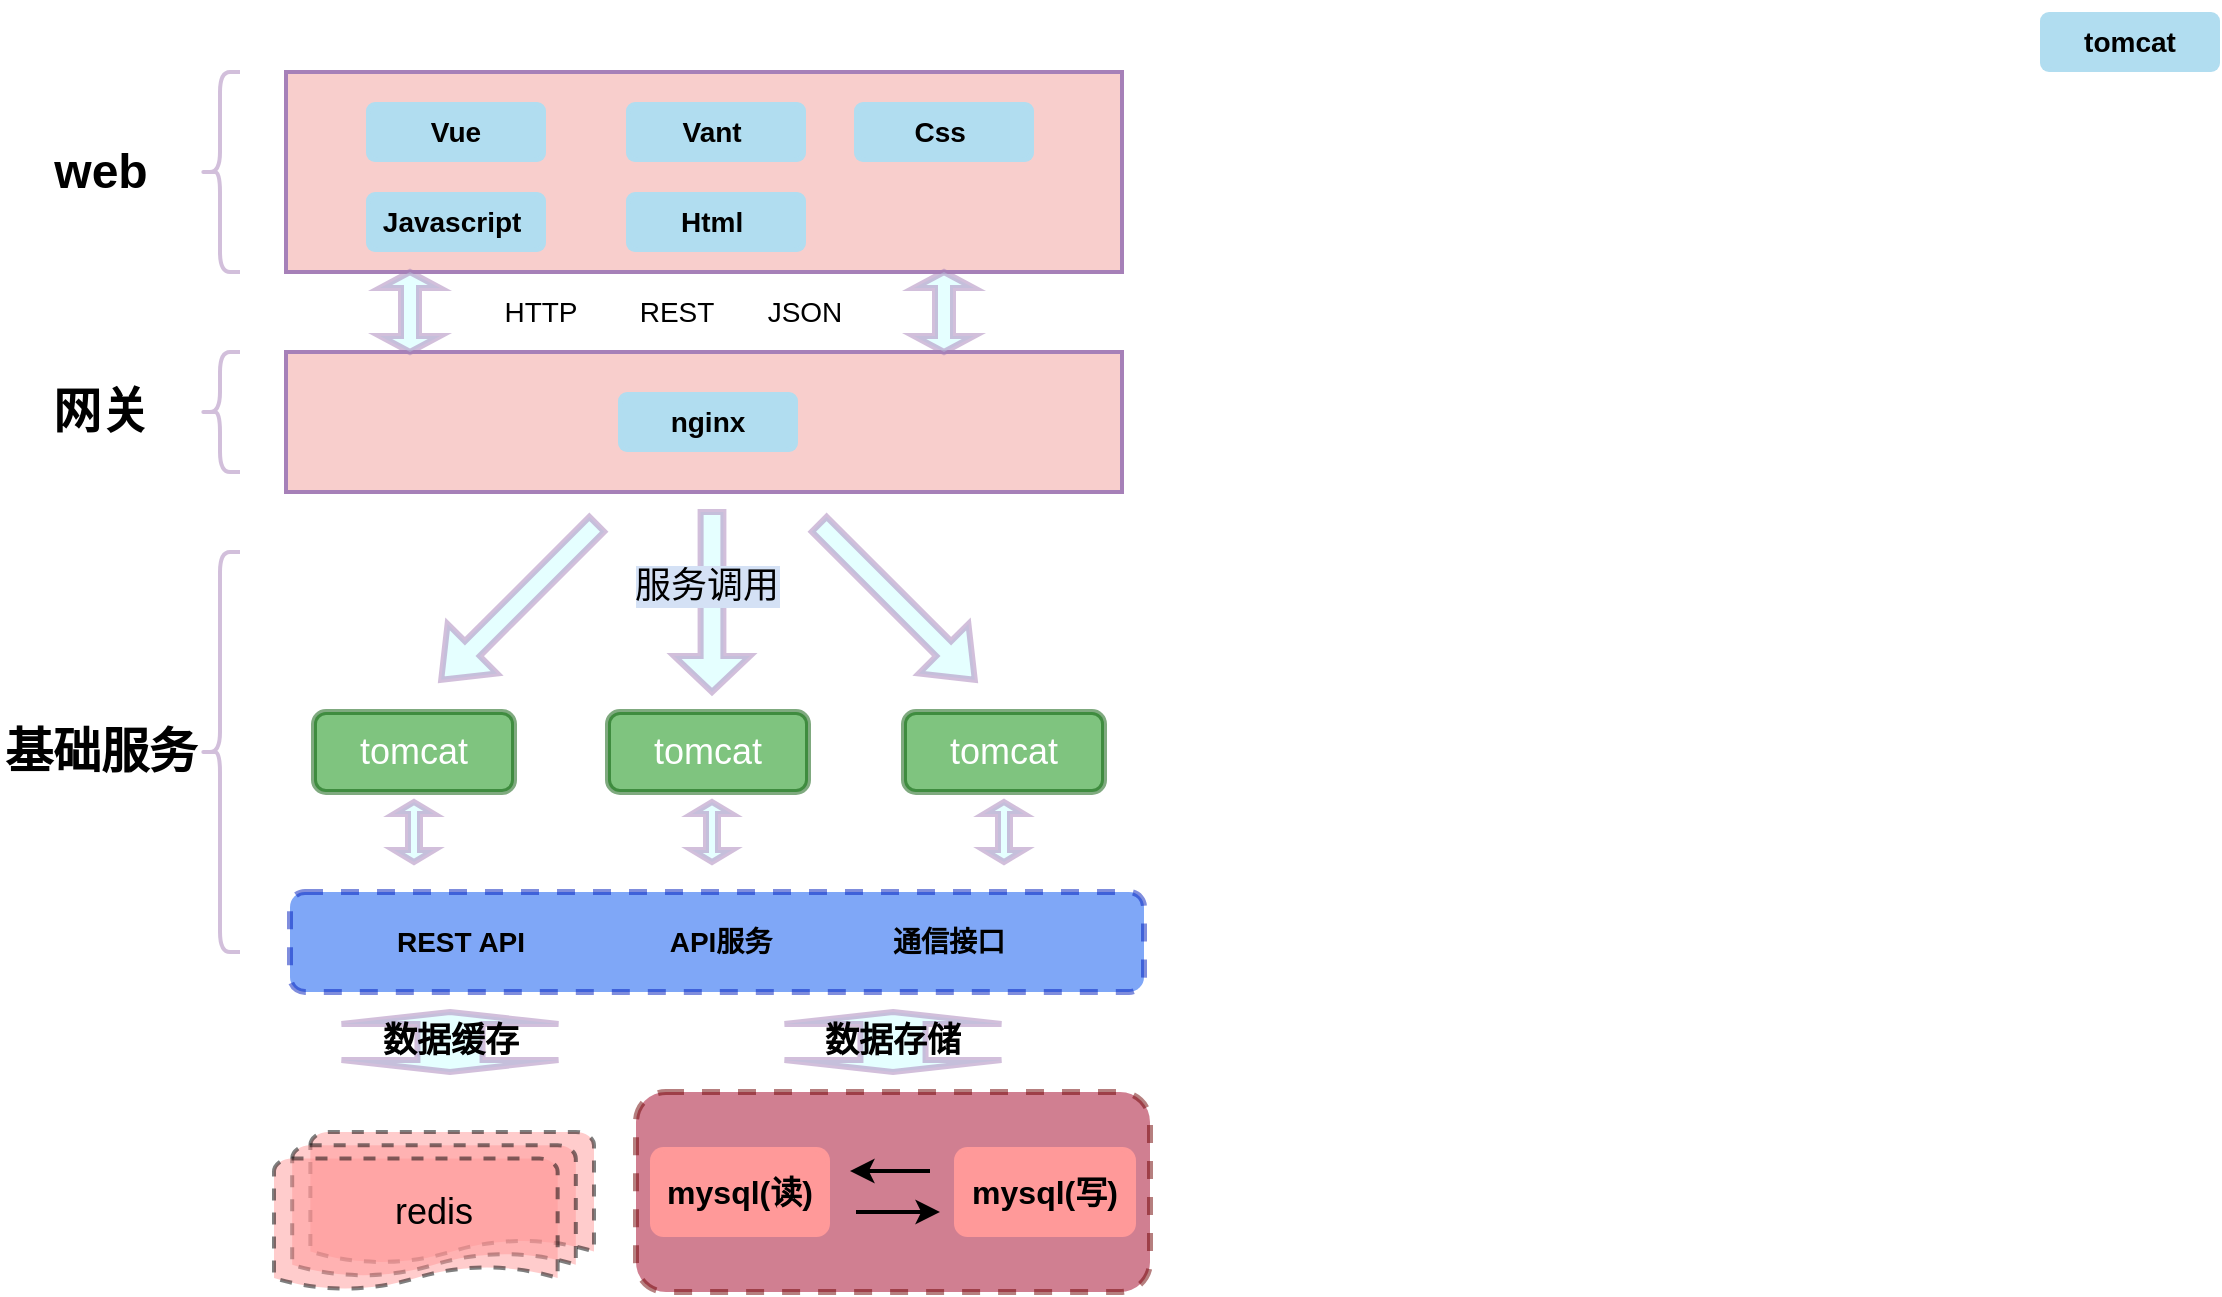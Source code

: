 <mxfile version="14.5.0" type="github">
  <diagram id="fF6jGuptELLj6VETJ0Il" name="Page-1">
    <mxGraphModel dx="2062" dy="1068" grid="1" gridSize="10" guides="1" tooltips="1" connect="1" arrows="1" fold="1" page="1" pageScale="1" pageWidth="827" pageHeight="1169" math="0" shadow="0">
      <root>
        <mxCell id="0" />
        <mxCell id="1" parent="0" />
        <mxCell id="v0H7swZob4GdSyBgyEq5-1" value="" style="rounded=0;whiteSpace=wrap;html=1;fillColor=#f8cecc;strokeWidth=2;strokeColor=#A680B8;" vertex="1" parent="1">
          <mxGeometry x="203" y="160" width="418" height="100" as="geometry" />
        </mxCell>
        <mxCell id="v0H7swZob4GdSyBgyEq5-4" value="&lt;p class=&quot;MsoNormal&quot;&gt;&lt;span style=&quot;font-size: 10.5pt&quot;&gt;Vue&lt;/span&gt;&lt;/p&gt;" style="shape=ext;double=1;rounded=1;whiteSpace=wrap;html=1;fillColor=#b1ddf0;strokeColor=none;fontStyle=1" vertex="1" parent="1">
          <mxGeometry x="243" y="175" width="90" height="30" as="geometry" />
        </mxCell>
        <mxCell id="v0H7swZob4GdSyBgyEq5-6" value="&lt;p class=&quot;MsoNormal&quot;&gt;&lt;span style=&quot;font-size: 10.5pt&quot;&gt;Vant&amp;nbsp;&lt;/span&gt;&lt;/p&gt;" style="shape=ext;double=1;rounded=1;whiteSpace=wrap;html=1;fillColor=#b1ddf0;strokeColor=none;perimeterSpacing=0;fontStyle=1" vertex="1" parent="1">
          <mxGeometry x="373" y="175" width="90" height="30" as="geometry" />
        </mxCell>
        <mxCell id="v0H7swZob4GdSyBgyEq5-7" value="&lt;p class=&quot;MsoNormal&quot;&gt;&lt;span style=&quot;font-size: 10.5pt&quot;&gt;Javascript&amp;nbsp;&lt;/span&gt;&lt;/p&gt;" style="shape=ext;double=1;rounded=1;whiteSpace=wrap;html=1;fillColor=#b1ddf0;strokeColor=none;fontStyle=1" vertex="1" parent="1">
          <mxGeometry x="243" y="220" width="90" height="30" as="geometry" />
        </mxCell>
        <mxCell id="v0H7swZob4GdSyBgyEq5-8" value="&lt;p class=&quot;MsoNormal&quot;&gt;&lt;span style=&quot;font-size: 10.5pt&quot;&gt;Html&amp;nbsp;&lt;/span&gt;&lt;/p&gt;" style="shape=ext;double=1;rounded=1;whiteSpace=wrap;html=1;fillColor=#b1ddf0;strokeColor=none;fontStyle=1" vertex="1" parent="1">
          <mxGeometry x="373" y="220" width="90" height="30" as="geometry" />
        </mxCell>
        <mxCell id="v0H7swZob4GdSyBgyEq5-9" value="&lt;p class=&quot;MsoNormal&quot;&gt;&lt;span style=&quot;font-size: 10.5pt&quot;&gt;Css&amp;nbsp;&lt;/span&gt;&lt;/p&gt;" style="shape=ext;double=1;rounded=1;whiteSpace=wrap;html=1;fillColor=#b1ddf0;strokeColor=none;fontStyle=1" vertex="1" parent="1">
          <mxGeometry x="487" y="175" width="90" height="30" as="geometry" />
        </mxCell>
        <mxCell id="v0H7swZob4GdSyBgyEq5-15" value="web" style="text;strokeColor=none;fillColor=none;html=1;fontSize=24;fontStyle=1;verticalAlign=middle;align=center;opacity=50;" vertex="1" parent="1">
          <mxGeometry x="60" y="190" width="100" height="40" as="geometry" />
        </mxCell>
        <mxCell id="v0H7swZob4GdSyBgyEq5-18" value="" style="shape=curlyBracket;whiteSpace=wrap;html=1;rounded=1;strokeColor=#A680B8;strokeWidth=2;fillColor=#ffffff;gradientColor=none;opacity=50;size=0.5;" vertex="1" parent="1">
          <mxGeometry x="160" y="160" width="20" height="100" as="geometry" />
        </mxCell>
        <mxCell id="v0H7swZob4GdSyBgyEq5-20" value="" style="rounded=0;whiteSpace=wrap;html=1;fillColor=#f8cecc;strokeWidth=2;strokeColor=#A680B8;" vertex="1" parent="1">
          <mxGeometry x="203" y="300" width="418" height="70" as="geometry" />
        </mxCell>
        <mxCell id="v0H7swZob4GdSyBgyEq5-22" value="&lt;p class=&quot;MsoNormal&quot;&gt;&lt;span style=&quot;font-size: 14px&quot;&gt;nginx&lt;/span&gt;&lt;br&gt;&lt;/p&gt;" style="shape=ext;double=1;rounded=1;whiteSpace=wrap;html=1;fillColor=#b1ddf0;strokeColor=none;fontStyle=1" vertex="1" parent="1">
          <mxGeometry x="369" y="320" width="90" height="30" as="geometry" />
        </mxCell>
        <mxCell id="v0H7swZob4GdSyBgyEq5-23" value="&lt;p class=&quot;MsoNormal&quot;&gt;&lt;span style=&quot;font-size: 10.5pt&quot;&gt;tomcat&lt;/span&gt;&lt;/p&gt;" style="shape=ext;double=1;rounded=1;whiteSpace=wrap;html=1;fillColor=#b1ddf0;strokeColor=none;fontStyle=1" vertex="1" parent="1">
          <mxGeometry x="1080" y="130" width="90" height="30" as="geometry" />
        </mxCell>
        <mxCell id="v0H7swZob4GdSyBgyEq5-27" value="" style="shape=curlyBracket;whiteSpace=wrap;html=1;rounded=1;strokeColor=#A680B8;strokeWidth=2;fillColor=#ffffff;gradientColor=none;opacity=50;size=0.5;" vertex="1" parent="1">
          <mxGeometry x="160" y="300" width="20" height="60" as="geometry" />
        </mxCell>
        <mxCell id="v0H7swZob4GdSyBgyEq5-28" value="网关" style="text;strokeColor=none;fillColor=none;html=1;fontSize=24;fontStyle=1;verticalAlign=middle;align=center;opacity=50;" vertex="1" parent="1">
          <mxGeometry x="60" y="310" width="100" height="40" as="geometry" />
        </mxCell>
        <mxCell id="v0H7swZob4GdSyBgyEq5-31" value="" style="shape=doubleArrow;direction=south;whiteSpace=wrap;html=1;rounded=0;shadow=0;glass=0;labelBackgroundColor=none;sketch=0;strokeColor=#A680B8;strokeWidth=3;gradientColor=none;fontSize=17;opacity=50;labelBorderColor=none;fillColor=#CCFFFF;" vertex="1" parent="1">
          <mxGeometry x="250" y="260" width="30" height="40" as="geometry" />
        </mxCell>
        <mxCell id="v0H7swZob4GdSyBgyEq5-32" value="" style="shape=doubleArrow;direction=south;whiteSpace=wrap;html=1;rounded=0;shadow=0;glass=0;labelBackgroundColor=none;sketch=0;strokeColor=#A680B8;strokeWidth=3;gradientColor=none;fontSize=17;opacity=50;fillColor=#CCFFFF;" vertex="1" parent="1">
          <mxGeometry x="517" y="260" width="30" height="40" as="geometry" />
        </mxCell>
        <mxCell id="v0H7swZob4GdSyBgyEq5-34" value="HTTP" style="text;html=1;align=center;verticalAlign=middle;resizable=0;points=[];autosize=1;fontSize=14;fontStyle=0" vertex="1" parent="1">
          <mxGeometry x="305" y="270" width="50" height="20" as="geometry" />
        </mxCell>
        <mxCell id="v0H7swZob4GdSyBgyEq5-36" value="REST" style="text;html=1;align=center;verticalAlign=middle;resizable=0;points=[];autosize=1;fontSize=14;fontStyle=0" vertex="1" parent="1">
          <mxGeometry x="373" y="270" width="50" height="20" as="geometry" />
        </mxCell>
        <mxCell id="v0H7swZob4GdSyBgyEq5-37" value="JSON" style="text;html=1;align=center;verticalAlign=middle;resizable=0;points=[];autosize=1;fontSize=14;fontStyle=0" vertex="1" parent="1">
          <mxGeometry x="437" y="270" width="50" height="20" as="geometry" />
        </mxCell>
        <mxCell id="v0H7swZob4GdSyBgyEq5-39" value="" style="shape=singleArrow;direction=south;whiteSpace=wrap;html=1;rounded=0;shadow=0;glass=0;labelBackgroundColor=none;sketch=0;strokeColor=#A680B8;strokeWidth=3;gradientColor=none;fontSize=14;opacity=50;rotation=45;fillColor=#CCFFFF;" vertex="1" parent="1">
          <mxGeometry x="302" y="370.0" width="35" height="110" as="geometry" />
        </mxCell>
        <mxCell id="v0H7swZob4GdSyBgyEq5-40" value="" style="shape=singleArrow;direction=south;whiteSpace=wrap;html=1;rounded=0;shadow=0;glass=0;labelBackgroundColor=none;sketch=0;strokeColor=#A680B8;strokeWidth=3;gradientColor=none;fontSize=14;opacity=50;fillColor=#CCFFFF;" vertex="1" parent="1">
          <mxGeometry x="397" y="380" width="38" height="90" as="geometry" />
        </mxCell>
        <mxCell id="v0H7swZob4GdSyBgyEq5-44" value="" style="shape=singleArrow;direction=south;whiteSpace=wrap;html=1;rounded=0;shadow=0;glass=0;labelBackgroundColor=none;sketch=0;strokeColor=#A680B8;strokeWidth=3;gradientColor=none;fontSize=14;opacity=50;rotation=-45;fillColor=#CCFFFF;" vertex="1" parent="1">
          <mxGeometry x="491" y="370.0" width="35" height="110" as="geometry" />
        </mxCell>
        <mxCell id="v0H7swZob4GdSyBgyEq5-45" value="服务调用" style="text;strokeColor=none;fillColor=none;html=1;fontSize=18;fontStyle=0;verticalAlign=middle;align=center;rounded=0;shadow=0;glass=0;labelBackgroundColor=#D4E1F5;sketch=0;opacity=50;" vertex="1" parent="1">
          <mxGeometry x="363" y="396.85" width="100" height="40" as="geometry" />
        </mxCell>
        <mxCell id="v0H7swZob4GdSyBgyEq5-73" value="tomcat" style="whiteSpace=wrap;html=1;align=center;rounded=1;shadow=0;glass=0;labelBackgroundColor=none;sketch=0;strokeColor=#005700;strokeWidth=3;fillColor=#008a00;fontSize=18;opacity=50;fontColor=#ffffff;" vertex="1" parent="1">
          <mxGeometry x="217" y="480" width="100" height="40" as="geometry" />
        </mxCell>
        <mxCell id="v0H7swZob4GdSyBgyEq5-74" value="tomcat" style="whiteSpace=wrap;html=1;align=center;rounded=1;shadow=0;glass=0;labelBackgroundColor=none;sketch=0;strokeColor=#005700;strokeWidth=3;fillColor=#008a00;fontSize=18;opacity=50;fontColor=#ffffff;" vertex="1" parent="1">
          <mxGeometry x="364" y="480" width="100" height="40" as="geometry" />
        </mxCell>
        <mxCell id="v0H7swZob4GdSyBgyEq5-75" value="tomcat" style="whiteSpace=wrap;html=1;align=center;rounded=1;shadow=0;glass=0;labelBackgroundColor=none;sketch=0;strokeColor=#005700;strokeWidth=3;fillColor=#008a00;fontSize=18;opacity=50;fontColor=#ffffff;" vertex="1" parent="1">
          <mxGeometry x="512" y="480" width="100" height="40" as="geometry" />
        </mxCell>
        <mxCell id="v0H7swZob4GdSyBgyEq5-76" value="" style="shape=doubleArrow;direction=south;whiteSpace=wrap;html=1;rounded=0;shadow=0;glass=0;labelBackgroundColor=none;sketch=0;strokeColor=#A680B8;strokeWidth=3;gradientColor=none;fontSize=17;opacity=50;labelBorderColor=none;fillColor=#CCFFFF;" vertex="1" parent="1">
          <mxGeometry x="257" y="525" width="20" height="30" as="geometry" />
        </mxCell>
        <mxCell id="v0H7swZob4GdSyBgyEq5-77" value="" style="shape=doubleArrow;direction=south;whiteSpace=wrap;html=1;rounded=0;shadow=0;glass=0;labelBackgroundColor=none;sketch=0;strokeColor=#A680B8;strokeWidth=3;gradientColor=none;fontSize=17;opacity=50;labelBorderColor=none;fillColor=#CCFFFF;" vertex="1" parent="1">
          <mxGeometry x="406" y="525" width="20" height="30" as="geometry" />
        </mxCell>
        <mxCell id="v0H7swZob4GdSyBgyEq5-78" value="" style="shape=doubleArrow;direction=south;whiteSpace=wrap;html=1;rounded=0;shadow=0;glass=0;labelBackgroundColor=none;sketch=0;strokeColor=#A680B8;strokeWidth=3;gradientColor=none;fontSize=17;opacity=50;labelBorderColor=none;fillColor=#CCFFFF;" vertex="1" parent="1">
          <mxGeometry x="552" y="525" width="20" height="30" as="geometry" />
        </mxCell>
        <mxCell id="v0H7swZob4GdSyBgyEq5-80" value="" style="rounded=1;whiteSpace=wrap;html=1;shadow=0;glass=0;dashed=1;labelBackgroundColor=none;sketch=0;strokeColor=#001DBC;strokeWidth=3;fillColor=#0050ef;fontSize=18;opacity=50;fontColor=#ffffff;" vertex="1" parent="1">
          <mxGeometry x="205" y="570" width="427" height="50" as="geometry" />
        </mxCell>
        <mxCell id="v0H7swZob4GdSyBgyEq5-81" value="REST API" style="text;html=1;align=center;verticalAlign=middle;resizable=0;points=[];autosize=1;fontSize=14;fontStyle=1" vertex="1" parent="1">
          <mxGeometry x="250" y="585" width="80" height="20" as="geometry" />
        </mxCell>
        <mxCell id="v0H7swZob4GdSyBgyEq5-82" value="API服务" style="text;html=1;align=center;verticalAlign=middle;resizable=0;points=[];autosize=1;fontSize=14;fontStyle=1" vertex="1" parent="1">
          <mxGeometry x="385" y="585" width="70" height="20" as="geometry" />
        </mxCell>
        <mxCell id="v0H7swZob4GdSyBgyEq5-83" value="通信接口" style="text;html=1;align=center;verticalAlign=middle;resizable=0;points=[];autosize=1;fontSize=14;fontStyle=1" vertex="1" parent="1">
          <mxGeometry x="499" y="585" width="70" height="20" as="geometry" />
        </mxCell>
        <mxCell id="v0H7swZob4GdSyBgyEq5-84" value="" style="shape=curlyBracket;whiteSpace=wrap;html=1;rounded=1;strokeColor=#A680B8;strokeWidth=2;fillColor=#ffffff;gradientColor=none;opacity=50;size=0.5;" vertex="1" parent="1">
          <mxGeometry x="160" y="400" width="20" height="200" as="geometry" />
        </mxCell>
        <mxCell id="v0H7swZob4GdSyBgyEq5-85" value="基础服务" style="text;strokeColor=none;fillColor=none;html=1;fontSize=24;fontStyle=1;verticalAlign=middle;align=center;opacity=50;" vertex="1" parent="1">
          <mxGeometry x="60" y="480" width="100" height="40" as="geometry" />
        </mxCell>
        <mxCell id="v0H7swZob4GdSyBgyEq5-91" value="" style="rounded=1;whiteSpace=wrap;html=1;shadow=0;glass=0;dashed=1;labelBackgroundColor=none;sketch=0;strokeColor=#6F0000;strokeWidth=3;fillColor=#a20025;fontSize=18;opacity=50;fontColor=#ffffff;" vertex="1" parent="1">
          <mxGeometry x="378" y="670" width="257" height="100" as="geometry" />
        </mxCell>
        <mxCell id="v0H7swZob4GdSyBgyEq5-94" value="&lt;p class=&quot;MsoNormal&quot;&gt;&lt;span style=&quot;font-size: 16px&quot;&gt;mysql(读)&lt;/span&gt;&lt;br&gt;&lt;/p&gt;" style="shape=ext;double=1;rounded=1;whiteSpace=wrap;html=1;strokeColor=none;fontStyle=1;fillColor=#FF9999;" vertex="1" parent="1">
          <mxGeometry x="385" y="697.5" width="90" height="45" as="geometry" />
        </mxCell>
        <mxCell id="v0H7swZob4GdSyBgyEq5-98" value="数据存储" style="shape=doubleArrow;direction=south;whiteSpace=wrap;html=1;rounded=0;shadow=0;glass=0;labelBackgroundColor=none;sketch=0;strokeColor=#A680B8;strokeWidth=3;gradientColor=none;fontSize=17;opacity=50;labelBorderColor=none;fillColor=#CCFFFF;fontStyle=1" vertex="1" parent="1">
          <mxGeometry x="452.25" y="630" width="108.5" height="30" as="geometry" />
        </mxCell>
        <mxCell id="v0H7swZob4GdSyBgyEq5-100" value="redis" style="strokeWidth=2;html=1;shape=mxgraph.flowchart.multi-document;whiteSpace=wrap;rounded=1;shadow=0;glass=0;dashed=1;labelBackgroundColor=none;sketch=0;fillColor=#FF9999;gradientColor=none;fontSize=18;opacity=50;" vertex="1" parent="1">
          <mxGeometry x="197" y="690" width="160" height="80" as="geometry" />
        </mxCell>
        <mxCell id="v0H7swZob4GdSyBgyEq5-102" value="&lt;p class=&quot;MsoNormal&quot;&gt;&lt;span style=&quot;font-size: 16px&quot;&gt;mysql(写)&lt;/span&gt;&lt;br&gt;&lt;/p&gt;" style="shape=ext;double=1;rounded=1;whiteSpace=wrap;html=1;strokeColor=none;fontStyle=1;fillColor=#FF9999;" vertex="1" parent="1">
          <mxGeometry x="537" y="697.5" width="91" height="45" as="geometry" />
        </mxCell>
        <mxCell id="v0H7swZob4GdSyBgyEq5-104" value="" style="endArrow=classic;html=1;strokeWidth=2;fontSize=18;" edge="1" parent="1">
          <mxGeometry width="50" height="50" relative="1" as="geometry">
            <mxPoint x="488" y="730" as="sourcePoint" />
            <mxPoint x="530" y="730" as="targetPoint" />
          </mxGeometry>
        </mxCell>
        <mxCell id="v0H7swZob4GdSyBgyEq5-105" value="" style="endArrow=classic;html=1;strokeWidth=2;fontSize=18;" edge="1" parent="1">
          <mxGeometry width="50" height="50" relative="1" as="geometry">
            <mxPoint x="525" y="709.5" as="sourcePoint" />
            <mxPoint x="485" y="709.5" as="targetPoint" />
          </mxGeometry>
        </mxCell>
        <mxCell id="v0H7swZob4GdSyBgyEq5-106" value="数据缓存" style="shape=doubleArrow;direction=south;whiteSpace=wrap;html=1;rounded=0;shadow=0;glass=0;labelBackgroundColor=none;sketch=0;strokeColor=#A680B8;strokeWidth=3;gradientColor=none;fontSize=17;opacity=50;labelBorderColor=none;fillColor=#CCFFFF;fontStyle=1" vertex="1" parent="1">
          <mxGeometry x="230.75" y="630" width="108.5" height="30" as="geometry" />
        </mxCell>
      </root>
    </mxGraphModel>
  </diagram>
</mxfile>
